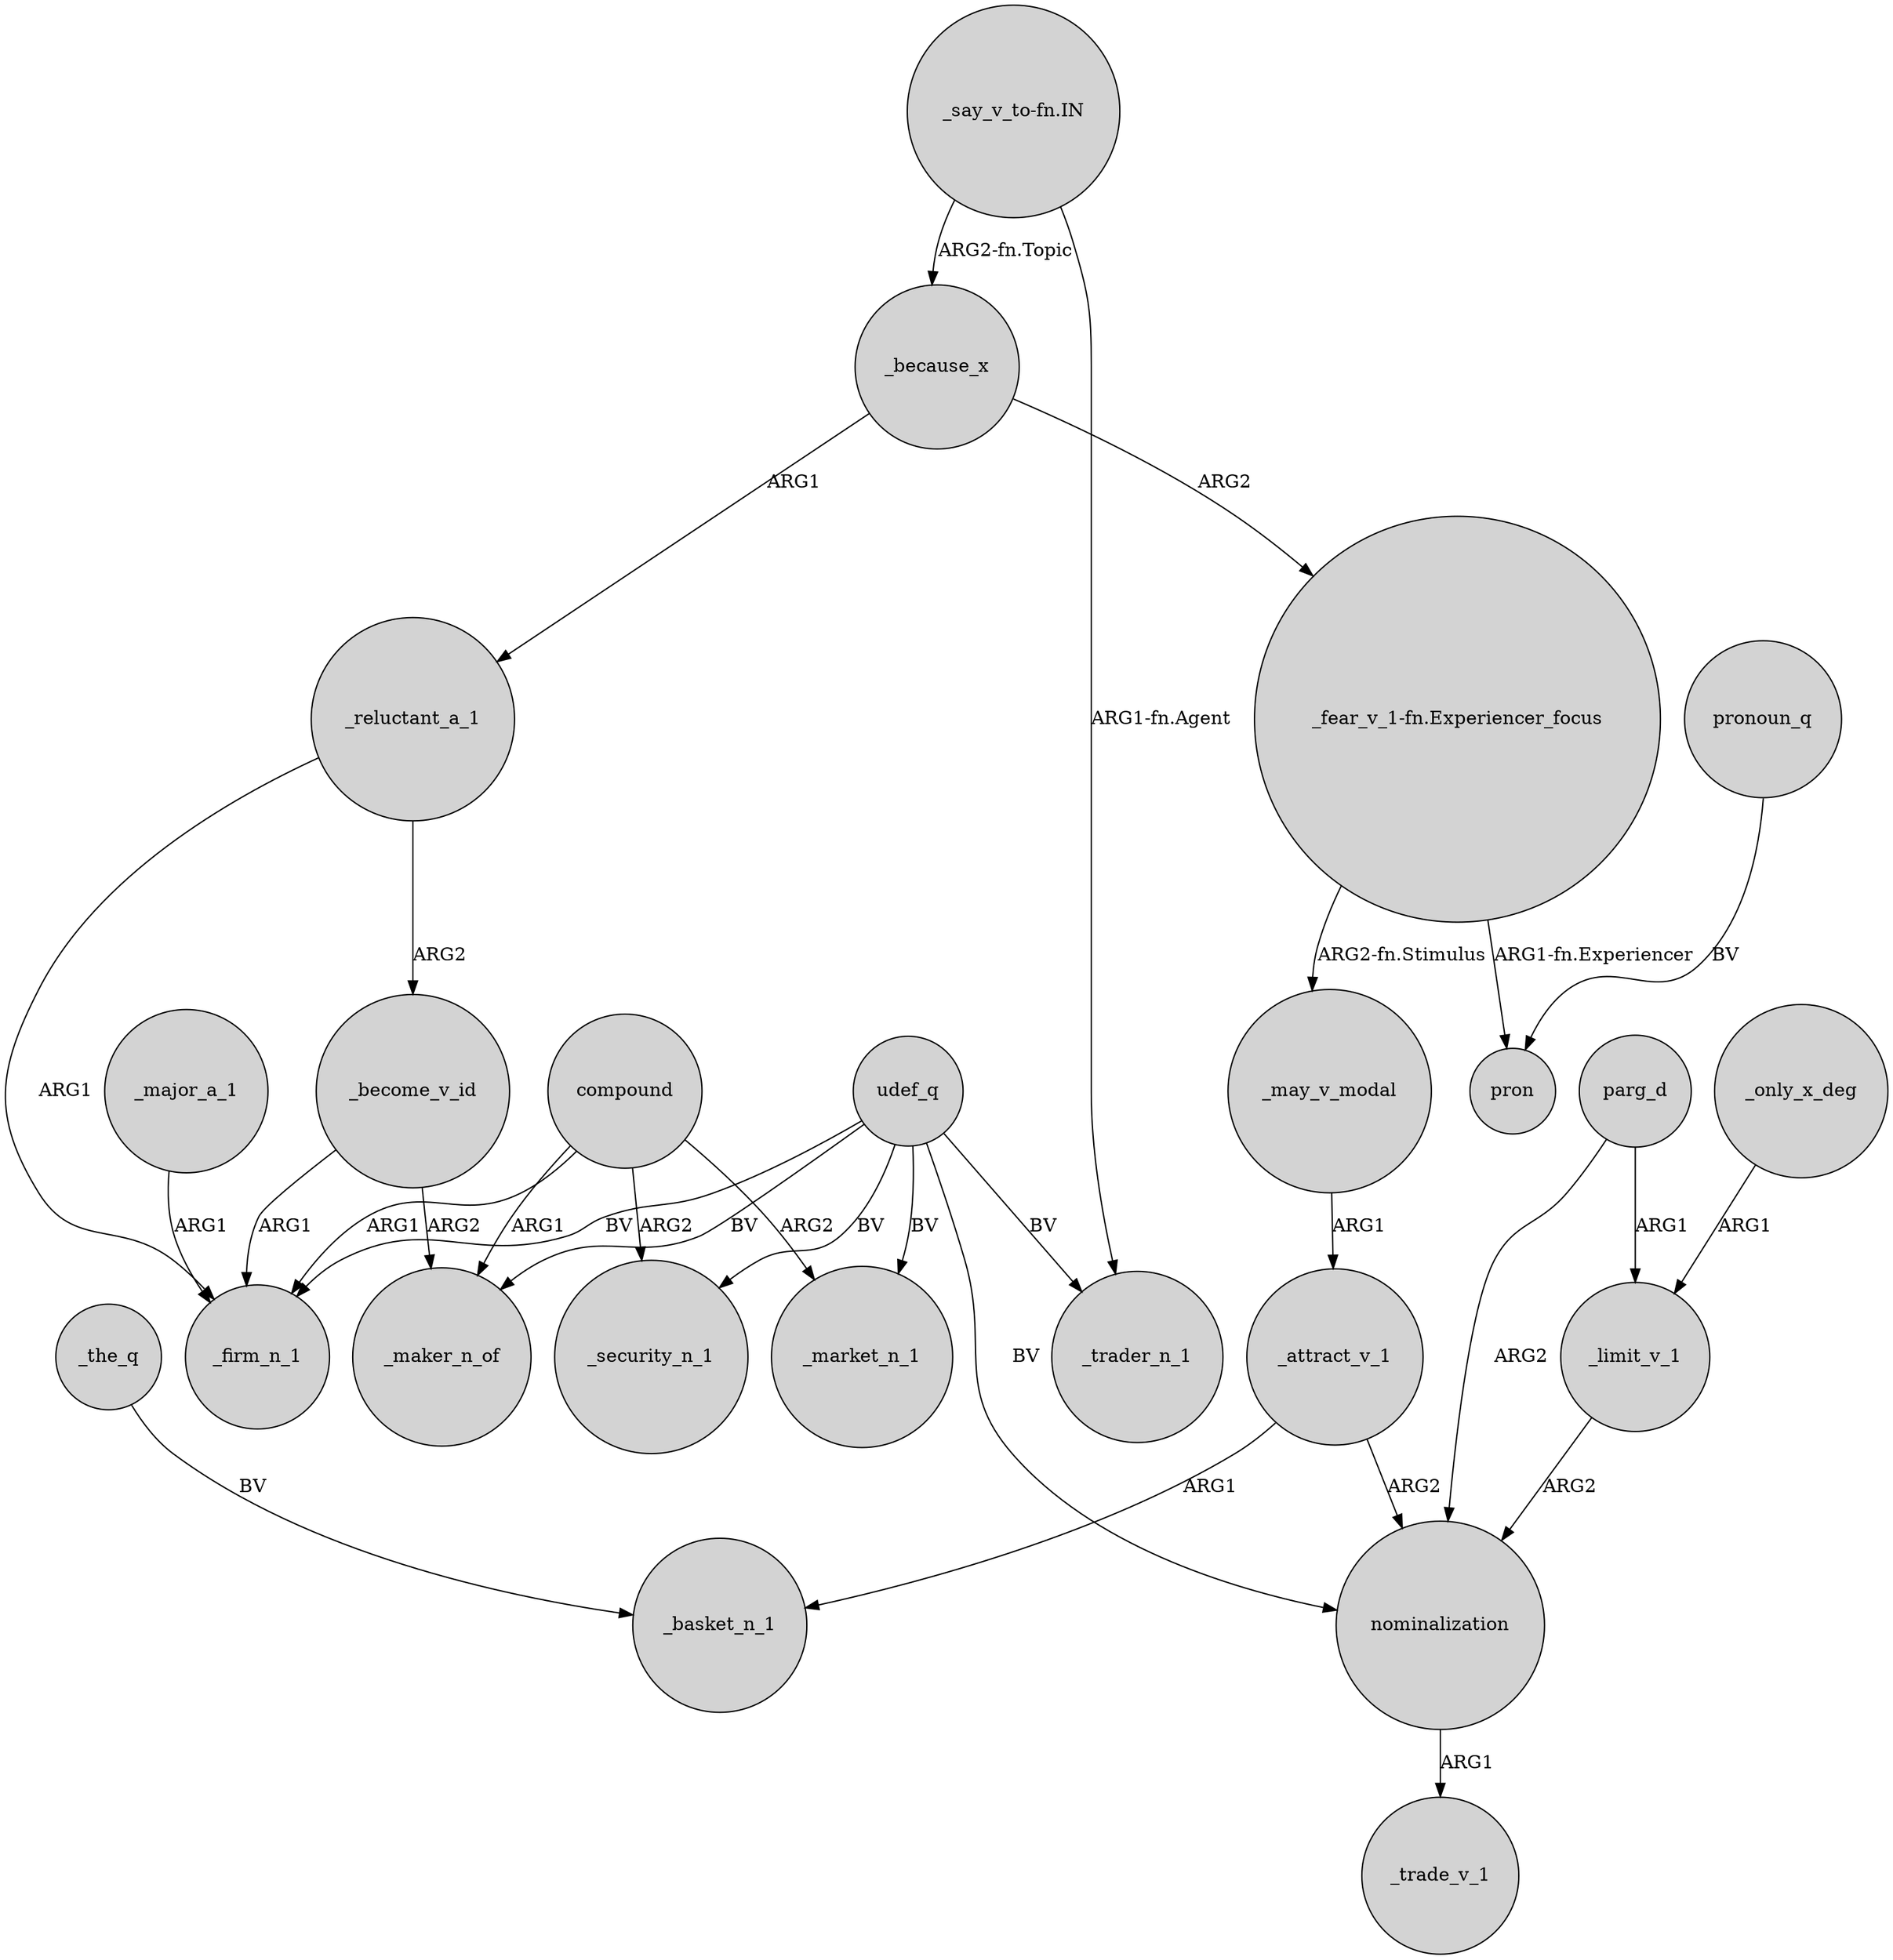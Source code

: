 digraph {
	node [shape=circle style=filled]
	compound -> _market_n_1 [label=ARG2]
	parg_d -> _limit_v_1 [label=ARG1]
	"_fear_v_1-fn.Experiencer_focus" -> _may_v_modal [label="ARG2-fn.Stimulus"]
	_reluctant_a_1 -> _firm_n_1 [label=ARG1]
	_become_v_id -> _firm_n_1 [label=ARG1]
	_the_q -> _basket_n_1 [label=BV]
	_attract_v_1 -> nominalization [label=ARG2]
	udef_q -> _trader_n_1 [label=BV]
	"_fear_v_1-fn.Experiencer_focus" -> pron [label="ARG1-fn.Experiencer"]
	compound -> _security_n_1 [label=ARG2]
	udef_q -> _firm_n_1 [label=BV]
	compound -> _maker_n_of [label=ARG1]
	_only_x_deg -> _limit_v_1 [label=ARG1]
	udef_q -> _market_n_1 [label=BV]
	_attract_v_1 -> _basket_n_1 [label=ARG1]
	nominalization -> _trade_v_1 [label=ARG1]
	"_say_v_to-fn.IN" -> _because_x [label="ARG2-fn.Topic"]
	pronoun_q -> pron [label=BV]
	_may_v_modal -> _attract_v_1 [label=ARG1]
	parg_d -> nominalization [label=ARG2]
	_reluctant_a_1 -> _become_v_id [label=ARG2]
	udef_q -> _maker_n_of [label=BV]
	_become_v_id -> _maker_n_of [label=ARG2]
	_because_x -> _reluctant_a_1 [label=ARG1]
	compound -> _firm_n_1 [label=ARG1]
	udef_q -> nominalization [label=BV]
	_major_a_1 -> _firm_n_1 [label=ARG1]
	_because_x -> "_fear_v_1-fn.Experiencer_focus" [label=ARG2]
	_limit_v_1 -> nominalization [label=ARG2]
	udef_q -> _security_n_1 [label=BV]
	"_say_v_to-fn.IN" -> _trader_n_1 [label="ARG1-fn.Agent"]
}
